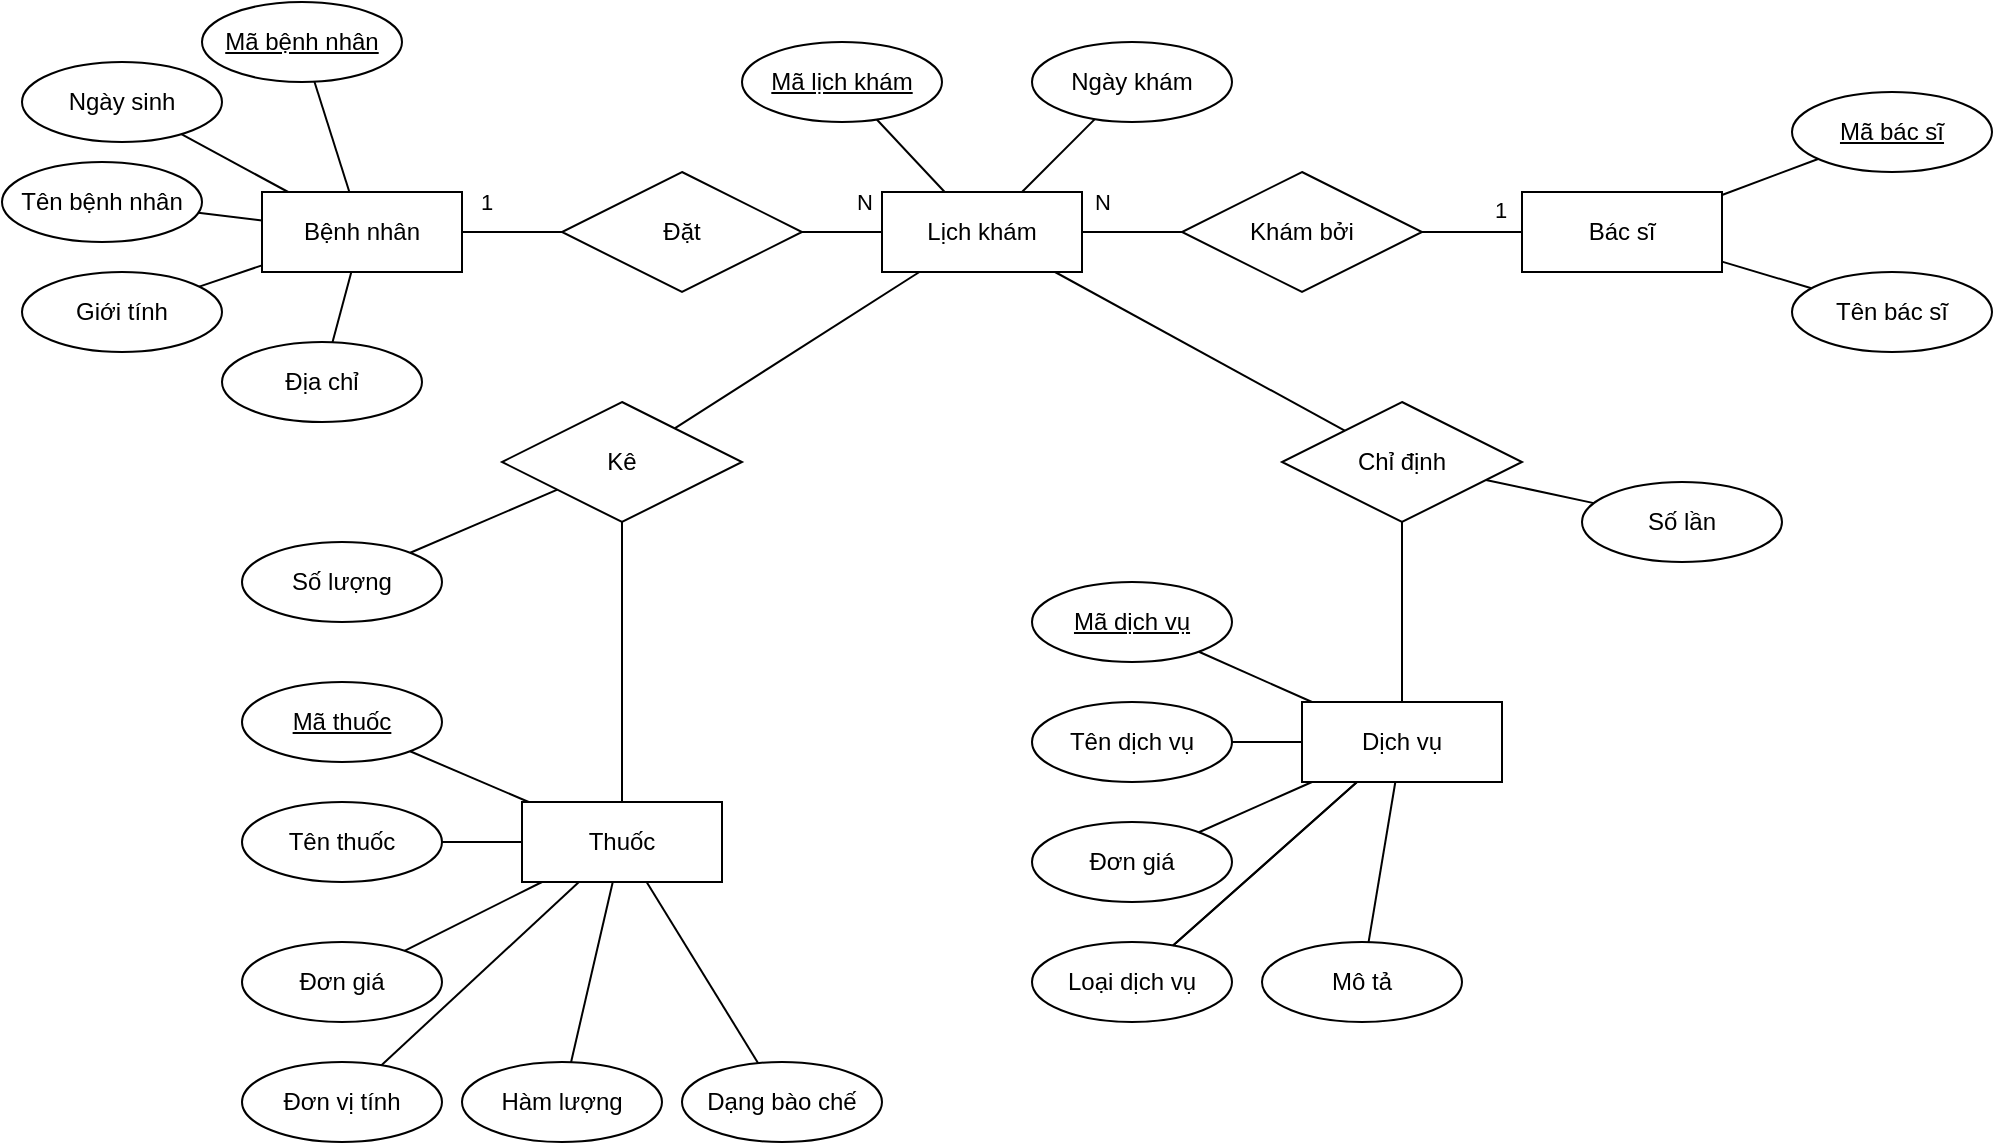 <mxfile version="28.2.5">
  <diagram name="Trang-1" id="H5lg2z9Te59hbDJbnJwM">
    <mxGraphModel dx="1599" dy="458" grid="1" gridSize="10" guides="1" tooltips="1" connect="1" arrows="1" fold="1" page="1" pageScale="1" pageWidth="850" pageHeight="1100" math="0" shadow="0">
      <root>
        <mxCell id="0" />
        <mxCell id="1" parent="0" />
        <mxCell id="yGRbi4KO7RVHTe-3o-sF-1" value="Bệnh nhân" style="whiteSpace=wrap;html=1;align=center;" vertex="1" parent="1">
          <mxGeometry x="40" y="185" width="100" height="40" as="geometry" />
        </mxCell>
        <mxCell id="yGRbi4KO7RVHTe-3o-sF-2" value="Mã bệnh nhân" style="ellipse;whiteSpace=wrap;html=1;align=center;fontStyle=4;" vertex="1" parent="1">
          <mxGeometry x="10" y="90" width="100" height="40" as="geometry" />
        </mxCell>
        <mxCell id="yGRbi4KO7RVHTe-3o-sF-3" value="Tên bệnh nhân" style="ellipse;whiteSpace=wrap;html=1;align=center;" vertex="1" parent="1">
          <mxGeometry x="-90" y="170" width="100" height="40" as="geometry" />
        </mxCell>
        <mxCell id="yGRbi4KO7RVHTe-3o-sF-4" value="Ngày sinh" style="ellipse;whiteSpace=wrap;html=1;align=center;" vertex="1" parent="1">
          <mxGeometry x="-80" y="120" width="100" height="40" as="geometry" />
        </mxCell>
        <mxCell id="yGRbi4KO7RVHTe-3o-sF-5" value="Bác sĩ" style="whiteSpace=wrap;html=1;align=center;" vertex="1" parent="1">
          <mxGeometry x="670" y="185" width="100" height="40" as="geometry" />
        </mxCell>
        <mxCell id="yGRbi4KO7RVHTe-3o-sF-6" value="Mã bác sĩ" style="ellipse;whiteSpace=wrap;html=1;align=center;fontStyle=4;" vertex="1" parent="1">
          <mxGeometry x="805" y="135" width="100" height="40" as="geometry" />
        </mxCell>
        <mxCell id="yGRbi4KO7RVHTe-3o-sF-7" value="Tên bác sĩ" style="ellipse;whiteSpace=wrap;html=1;align=center;" vertex="1" parent="1">
          <mxGeometry x="805" y="225" width="100" height="40" as="geometry" />
        </mxCell>
        <mxCell id="yGRbi4KO7RVHTe-3o-sF-8" value="Lịch khám" style="whiteSpace=wrap;html=1;align=center;" vertex="1" parent="1">
          <mxGeometry x="350" y="185" width="100" height="40" as="geometry" />
        </mxCell>
        <mxCell id="yGRbi4KO7RVHTe-3o-sF-9" value="Mã lịch khám" style="ellipse;whiteSpace=wrap;html=1;align=center;fontStyle=4;" vertex="1" parent="1">
          <mxGeometry x="280" y="110" width="100" height="40" as="geometry" />
        </mxCell>
        <mxCell id="yGRbi4KO7RVHTe-3o-sF-10" value="Ngày khám" style="ellipse;whiteSpace=wrap;html=1;align=center;" vertex="1" parent="1">
          <mxGeometry x="425" y="110" width="100" height="40" as="geometry" />
        </mxCell>
        <mxCell id="yGRbi4KO7RVHTe-3o-sF-11" value="" style="endArrow=none;html=1;rounded=0;" edge="1" parent="1" source="yGRbi4KO7RVHTe-3o-sF-2" target="yGRbi4KO7RVHTe-3o-sF-1">
          <mxGeometry relative="1" as="geometry">
            <mxPoint x="140" y="295" as="sourcePoint" />
            <mxPoint x="300" y="295" as="targetPoint" />
            <Array as="points" />
          </mxGeometry>
        </mxCell>
        <mxCell id="yGRbi4KO7RVHTe-3o-sF-12" value="" style="endArrow=none;html=1;rounded=0;" edge="1" parent="1" source="yGRbi4KO7RVHTe-3o-sF-4" target="yGRbi4KO7RVHTe-3o-sF-1">
          <mxGeometry relative="1" as="geometry">
            <mxPoint x="150" y="265" as="sourcePoint" />
            <mxPoint x="209" y="290" as="targetPoint" />
          </mxGeometry>
        </mxCell>
        <mxCell id="yGRbi4KO7RVHTe-3o-sF-13" value="" style="endArrow=none;html=1;rounded=0;" edge="1" parent="1" source="yGRbi4KO7RVHTe-3o-sF-3" target="yGRbi4KO7RVHTe-3o-sF-1">
          <mxGeometry relative="1" as="geometry">
            <mxPoint x="130" y="275" as="sourcePoint" />
            <mxPoint x="170" y="275" as="targetPoint" />
          </mxGeometry>
        </mxCell>
        <mxCell id="yGRbi4KO7RVHTe-3o-sF-14" value="" style="endArrow=none;html=1;rounded=0;" edge="1" parent="1" source="yGRbi4KO7RVHTe-3o-sF-6" target="yGRbi4KO7RVHTe-3o-sF-5">
          <mxGeometry relative="1" as="geometry">
            <mxPoint x="625" y="175" as="sourcePoint" />
            <mxPoint x="684" y="200" as="targetPoint" />
          </mxGeometry>
        </mxCell>
        <mxCell id="yGRbi4KO7RVHTe-3o-sF-15" value="" style="endArrow=none;html=1;rounded=0;" edge="1" parent="1" source="yGRbi4KO7RVHTe-3o-sF-7" target="yGRbi4KO7RVHTe-3o-sF-5">
          <mxGeometry relative="1" as="geometry">
            <mxPoint x="893" y="185" as="sourcePoint" />
            <mxPoint x="845" y="203" as="targetPoint" />
          </mxGeometry>
        </mxCell>
        <mxCell id="yGRbi4KO7RVHTe-3o-sF-16" value="" style="endArrow=none;html=1;rounded=0;" edge="1" parent="1" source="yGRbi4KO7RVHTe-3o-sF-9" target="yGRbi4KO7RVHTe-3o-sF-8">
          <mxGeometry relative="1" as="geometry">
            <mxPoint x="230" y="295" as="sourcePoint" />
            <mxPoint x="289" y="270" as="targetPoint" />
          </mxGeometry>
        </mxCell>
        <mxCell id="yGRbi4KO7RVHTe-3o-sF-17" value="" style="endArrow=none;html=1;rounded=0;" edge="1" parent="1" source="yGRbi4KO7RVHTe-3o-sF-10" target="yGRbi4KO7RVHTe-3o-sF-8">
          <mxGeometry relative="1" as="geometry">
            <mxPoint x="440" y="401" as="sourcePoint" />
            <mxPoint x="481" y="360" as="targetPoint" />
          </mxGeometry>
        </mxCell>
        <mxCell id="yGRbi4KO7RVHTe-3o-sF-18" value="Đặt" style="shape=rhombus;perimeter=rhombusPerimeter;whiteSpace=wrap;html=1;align=center;" vertex="1" parent="1">
          <mxGeometry x="190" y="175" width="120" height="60" as="geometry" />
        </mxCell>
        <mxCell id="yGRbi4KO7RVHTe-3o-sF-19" value="" style="endArrow=none;html=1;rounded=0;" edge="1" parent="1" source="yGRbi4KO7RVHTe-3o-sF-1">
          <mxGeometry relative="1" as="geometry">
            <mxPoint x="250" y="260" as="sourcePoint" />
            <mxPoint x="190" y="205" as="targetPoint" />
          </mxGeometry>
        </mxCell>
        <mxCell id="yGRbi4KO7RVHTe-3o-sF-20" value="1" style="edgeLabel;html=1;align=center;verticalAlign=middle;resizable=0;points=[];" vertex="1" connectable="0" parent="yGRbi4KO7RVHTe-3o-sF-19">
          <mxGeometry x="-0.547" y="2" relative="1" as="geometry">
            <mxPoint y="-13" as="offset" />
          </mxGeometry>
        </mxCell>
        <mxCell id="yGRbi4KO7RVHTe-3o-sF-21" value="" style="endArrow=none;html=1;rounded=0;" edge="1" parent="1" source="yGRbi4KO7RVHTe-3o-sF-18" target="yGRbi4KO7RVHTe-3o-sF-8">
          <mxGeometry relative="1" as="geometry">
            <mxPoint x="250" y="250" as="sourcePoint" />
            <mxPoint x="300" y="250" as="targetPoint" />
          </mxGeometry>
        </mxCell>
        <mxCell id="yGRbi4KO7RVHTe-3o-sF-22" value="N" style="edgeLabel;html=1;align=center;verticalAlign=middle;resizable=0;points=[];" vertex="1" connectable="0" parent="yGRbi4KO7RVHTe-3o-sF-21">
          <mxGeometry x="0.167" y="-2" relative="1" as="geometry">
            <mxPoint x="7" y="-17" as="offset" />
          </mxGeometry>
        </mxCell>
        <mxCell id="yGRbi4KO7RVHTe-3o-sF-23" value="Khám bởi" style="shape=rhombus;perimeter=rhombusPerimeter;whiteSpace=wrap;html=1;align=center;" vertex="1" parent="1">
          <mxGeometry x="500" y="175" width="120" height="60" as="geometry" />
        </mxCell>
        <mxCell id="yGRbi4KO7RVHTe-3o-sF-24" value="" style="endArrow=none;html=1;rounded=0;" edge="1" parent="1" source="yGRbi4KO7RVHTe-3o-sF-5" target="yGRbi4KO7RVHTe-3o-sF-23">
          <mxGeometry relative="1" as="geometry">
            <mxPoint x="722.589" y="175" as="sourcePoint" />
            <mxPoint x="650" y="205" as="targetPoint" />
          </mxGeometry>
        </mxCell>
        <mxCell id="yGRbi4KO7RVHTe-3o-sF-25" value="1" style="edgeLabel;html=1;align=center;verticalAlign=middle;resizable=0;points=[];" vertex="1" connectable="0" parent="yGRbi4KO7RVHTe-3o-sF-24">
          <mxGeometry x="-0.547" y="2" relative="1" as="geometry">
            <mxPoint y="-13" as="offset" />
          </mxGeometry>
        </mxCell>
        <mxCell id="yGRbi4KO7RVHTe-3o-sF-26" value="" style="endArrow=none;html=1;rounded=0;" edge="1" parent="1" source="yGRbi4KO7RVHTe-3o-sF-23" target="yGRbi4KO7RVHTe-3o-sF-8">
          <mxGeometry relative="1" as="geometry">
            <mxPoint x="543.7" y="335" as="sourcePoint" />
            <mxPoint x="449.996" y="175" as="targetPoint" />
          </mxGeometry>
        </mxCell>
        <mxCell id="yGRbi4KO7RVHTe-3o-sF-27" value="N" style="edgeLabel;html=1;align=center;verticalAlign=middle;resizable=0;points=[];" vertex="1" connectable="0" parent="yGRbi4KO7RVHTe-3o-sF-26">
          <mxGeometry x="0.167" y="-2" relative="1" as="geometry">
            <mxPoint x="-11" y="-13" as="offset" />
          </mxGeometry>
        </mxCell>
        <mxCell id="yGRbi4KO7RVHTe-3o-sF-28" value="Thuốc" style="whiteSpace=wrap;html=1;align=center;" vertex="1" parent="1">
          <mxGeometry x="170" y="490" width="100" height="40" as="geometry" />
        </mxCell>
        <mxCell id="yGRbi4KO7RVHTe-3o-sF-29" value="Mã thuốc" style="ellipse;whiteSpace=wrap;html=1;align=center;fontStyle=4;" vertex="1" parent="1">
          <mxGeometry x="30" y="430" width="100" height="40" as="geometry" />
        </mxCell>
        <mxCell id="yGRbi4KO7RVHTe-3o-sF-30" value="Tên thuốc" style="ellipse;whiteSpace=wrap;html=1;align=center;" vertex="1" parent="1">
          <mxGeometry x="30" y="490" width="100" height="40" as="geometry" />
        </mxCell>
        <mxCell id="yGRbi4KO7RVHTe-3o-sF-31" value="Kê" style="shape=rhombus;perimeter=rhombusPerimeter;whiteSpace=wrap;html=1;align=center;" vertex="1" parent="1">
          <mxGeometry x="160" y="290" width="120" height="60" as="geometry" />
        </mxCell>
        <mxCell id="yGRbi4KO7RVHTe-3o-sF-32" value="" style="endArrow=none;html=1;rounded=0;" edge="1" parent="1" source="yGRbi4KO7RVHTe-3o-sF-29" target="yGRbi4KO7RVHTe-3o-sF-28">
          <mxGeometry relative="1" as="geometry">
            <mxPoint x="210" y="490" as="sourcePoint" />
            <mxPoint x="370" y="490" as="targetPoint" />
          </mxGeometry>
        </mxCell>
        <mxCell id="yGRbi4KO7RVHTe-3o-sF-33" value="" style="endArrow=none;html=1;rounded=0;" edge="1" parent="1" source="yGRbi4KO7RVHTe-3o-sF-30" target="yGRbi4KO7RVHTe-3o-sF-28">
          <mxGeometry relative="1" as="geometry">
            <mxPoint x="230" y="581" as="sourcePoint" />
            <mxPoint x="271" y="540" as="targetPoint" />
          </mxGeometry>
        </mxCell>
        <mxCell id="yGRbi4KO7RVHTe-3o-sF-34" value="" style="endArrow=none;html=1;rounded=0;" edge="1" parent="1" source="yGRbi4KO7RVHTe-3o-sF-28" target="yGRbi4KO7RVHTe-3o-sF-31">
          <mxGeometry relative="1" as="geometry">
            <mxPoint x="336" y="532" as="sourcePoint" />
            <mxPoint x="290" y="490" as="targetPoint" />
          </mxGeometry>
        </mxCell>
        <mxCell id="yGRbi4KO7RVHTe-3o-sF-35" value="" style="endArrow=none;html=1;rounded=0;" edge="1" parent="1" source="yGRbi4KO7RVHTe-3o-sF-31" target="yGRbi4KO7RVHTe-3o-sF-8">
          <mxGeometry relative="1" as="geometry">
            <mxPoint x="410" y="390" as="sourcePoint" />
            <mxPoint x="410" y="330" as="targetPoint" />
          </mxGeometry>
        </mxCell>
        <mxCell id="yGRbi4KO7RVHTe-3o-sF-36" value="Đơn giá" style="ellipse;whiteSpace=wrap;html=1;align=center;" vertex="1" parent="1">
          <mxGeometry x="30" y="560" width="100" height="40" as="geometry" />
        </mxCell>
        <mxCell id="yGRbi4KO7RVHTe-3o-sF-37" value="Đơn vị tính" style="ellipse;whiteSpace=wrap;html=1;align=center;" vertex="1" parent="1">
          <mxGeometry x="30" y="620" width="100" height="40" as="geometry" />
        </mxCell>
        <mxCell id="yGRbi4KO7RVHTe-3o-sF-38" value="" style="endArrow=none;html=1;rounded=0;" edge="1" parent="1" source="yGRbi4KO7RVHTe-3o-sF-36" target="yGRbi4KO7RVHTe-3o-sF-28">
          <mxGeometry relative="1" as="geometry">
            <mxPoint x="220" y="600" as="sourcePoint" />
            <mxPoint x="242" y="550" as="targetPoint" />
          </mxGeometry>
        </mxCell>
        <mxCell id="yGRbi4KO7RVHTe-3o-sF-39" value="" style="endArrow=none;html=1;rounded=0;" edge="1" parent="1" source="yGRbi4KO7RVHTe-3o-sF-37" target="yGRbi4KO7RVHTe-3o-sF-28">
          <mxGeometry relative="1" as="geometry">
            <mxPoint x="332" y="601" as="sourcePoint" />
            <mxPoint x="290" y="550" as="targetPoint" />
          </mxGeometry>
        </mxCell>
        <mxCell id="yGRbi4KO7RVHTe-3o-sF-40" value="Dịch vụ" style="whiteSpace=wrap;html=1;align=center;" vertex="1" parent="1">
          <mxGeometry x="560" y="440" width="100" height="40" as="geometry" />
        </mxCell>
        <mxCell id="yGRbi4KO7RVHTe-3o-sF-41" value="Đơn giá" style="ellipse;whiteSpace=wrap;html=1;align=center;" vertex="1" parent="1">
          <mxGeometry x="425" y="500" width="100" height="40" as="geometry" />
        </mxCell>
        <mxCell id="yGRbi4KO7RVHTe-3o-sF-42" value="Mã dịch vụ" style="ellipse;whiteSpace=wrap;html=1;align=center;fontStyle=4;" vertex="1" parent="1">
          <mxGeometry x="425" y="380" width="100" height="40" as="geometry" />
        </mxCell>
        <mxCell id="yGRbi4KO7RVHTe-3o-sF-43" value="Tên dịch vụ" style="ellipse;whiteSpace=wrap;html=1;align=center;" vertex="1" parent="1">
          <mxGeometry x="425" y="440" width="100" height="40" as="geometry" />
        </mxCell>
        <mxCell id="yGRbi4KO7RVHTe-3o-sF-44" value="Loại dịch vụ" style="ellipse;whiteSpace=wrap;html=1;align=center;" vertex="1" parent="1">
          <mxGeometry x="425" y="560" width="100" height="40" as="geometry" />
        </mxCell>
        <mxCell id="yGRbi4KO7RVHTe-3o-sF-45" value="Mô tả" style="ellipse;whiteSpace=wrap;html=1;align=center;" vertex="1" parent="1">
          <mxGeometry x="540" y="560" width="100" height="40" as="geometry" />
        </mxCell>
        <mxCell id="yGRbi4KO7RVHTe-3o-sF-46" value="" style="endArrow=none;html=1;rounded=0;" edge="1" parent="1" source="yGRbi4KO7RVHTe-3o-sF-42" target="yGRbi4KO7RVHTe-3o-sF-40">
          <mxGeometry relative="1" as="geometry">
            <mxPoint x="547" y="468" as="sourcePoint" />
            <mxPoint x="470" y="450" as="targetPoint" />
          </mxGeometry>
        </mxCell>
        <mxCell id="yGRbi4KO7RVHTe-3o-sF-47" value="" style="endArrow=none;html=1;rounded=0;" edge="1" parent="1" source="yGRbi4KO7RVHTe-3o-sF-43" target="yGRbi4KO7RVHTe-3o-sF-40">
          <mxGeometry relative="1" as="geometry">
            <mxPoint x="590" y="621" as="sourcePoint" />
            <mxPoint x="681" y="530" as="targetPoint" />
          </mxGeometry>
        </mxCell>
        <mxCell id="yGRbi4KO7RVHTe-3o-sF-48" value="" style="endArrow=none;html=1;rounded=0;" edge="1" parent="1" source="yGRbi4KO7RVHTe-3o-sF-44" target="yGRbi4KO7RVHTe-3o-sF-40">
          <mxGeometry relative="1" as="geometry">
            <mxPoint x="650" y="641" as="sourcePoint" />
            <mxPoint x="741" y="550" as="targetPoint" />
          </mxGeometry>
        </mxCell>
        <mxCell id="yGRbi4KO7RVHTe-3o-sF-49" value="" style="endArrow=none;html=1;rounded=0;" edge="1" parent="1" source="yGRbi4KO7RVHTe-3o-sF-44" target="yGRbi4KO7RVHTe-3o-sF-40">
          <mxGeometry relative="1" as="geometry">
            <mxPoint x="720" y="611" as="sourcePoint" />
            <mxPoint x="811" y="520" as="targetPoint" />
          </mxGeometry>
        </mxCell>
        <mxCell id="yGRbi4KO7RVHTe-3o-sF-50" value="" style="endArrow=none;html=1;rounded=0;" edge="1" parent="1" source="yGRbi4KO7RVHTe-3o-sF-45" target="yGRbi4KO7RVHTe-3o-sF-40">
          <mxGeometry relative="1" as="geometry">
            <mxPoint x="740" y="621" as="sourcePoint" />
            <mxPoint x="831" y="530" as="targetPoint" />
          </mxGeometry>
        </mxCell>
        <mxCell id="yGRbi4KO7RVHTe-3o-sF-51" value="Chỉ định" style="shape=rhombus;perimeter=rhombusPerimeter;whiteSpace=wrap;html=1;align=center;" vertex="1" parent="1">
          <mxGeometry x="550" y="290" width="120" height="60" as="geometry" />
        </mxCell>
        <mxCell id="yGRbi4KO7RVHTe-3o-sF-52" value="" style="endArrow=none;html=1;rounded=0;" edge="1" parent="1" source="yGRbi4KO7RVHTe-3o-sF-40" target="yGRbi4KO7RVHTe-3o-sF-51">
          <mxGeometry relative="1" as="geometry">
            <mxPoint x="540" y="561" as="sourcePoint" />
            <mxPoint x="631" y="470" as="targetPoint" />
          </mxGeometry>
        </mxCell>
        <mxCell id="yGRbi4KO7RVHTe-3o-sF-53" value="" style="endArrow=none;html=1;rounded=0;" edge="1" parent="1" source="yGRbi4KO7RVHTe-3o-sF-51" target="yGRbi4KO7RVHTe-3o-sF-8">
          <mxGeometry relative="1" as="geometry">
            <mxPoint x="673" y="419" as="sourcePoint" />
            <mxPoint x="600" y="340" as="targetPoint" />
          </mxGeometry>
        </mxCell>
        <mxCell id="yGRbi4KO7RVHTe-3o-sF-54" value="Hàm lượng" style="ellipse;whiteSpace=wrap;html=1;align=center;" vertex="1" parent="1">
          <mxGeometry x="140" y="620" width="100" height="40" as="geometry" />
        </mxCell>
        <mxCell id="yGRbi4KO7RVHTe-3o-sF-56" value="" style="endArrow=none;html=1;rounded=0;" edge="1" parent="1" source="yGRbi4KO7RVHTe-3o-sF-54" target="yGRbi4KO7RVHTe-3o-sF-28">
          <mxGeometry relative="1" as="geometry">
            <mxPoint x="180" y="730" as="sourcePoint" />
            <mxPoint x="259" y="580" as="targetPoint" />
          </mxGeometry>
        </mxCell>
        <mxCell id="yGRbi4KO7RVHTe-3o-sF-57" value="Dạng bào chế" style="ellipse;whiteSpace=wrap;html=1;align=center;" vertex="1" parent="1">
          <mxGeometry x="250" y="620" width="100" height="40" as="geometry" />
        </mxCell>
        <mxCell id="yGRbi4KO7RVHTe-3o-sF-58" value="" style="endArrow=none;html=1;rounded=0;" edge="1" parent="1" source="yGRbi4KO7RVHTe-3o-sF-57" target="yGRbi4KO7RVHTe-3o-sF-28">
          <mxGeometry relative="1" as="geometry">
            <mxPoint x="210" y="730" as="sourcePoint" />
            <mxPoint x="282" y="580" as="targetPoint" />
          </mxGeometry>
        </mxCell>
        <mxCell id="yGRbi4KO7RVHTe-3o-sF-59" value="" style="endArrow=none;html=1;rounded=0;" edge="1" parent="1" source="yGRbi4KO7RVHTe-3o-sF-41" target="yGRbi4KO7RVHTe-3o-sF-40">
          <mxGeometry relative="1" as="geometry">
            <mxPoint x="550" y="630" as="sourcePoint" />
            <mxPoint x="585" y="630" as="targetPoint" />
          </mxGeometry>
        </mxCell>
        <mxCell id="yGRbi4KO7RVHTe-3o-sF-60" value="Giới tính" style="ellipse;whiteSpace=wrap;html=1;align=center;" vertex="1" parent="1">
          <mxGeometry x="-80" y="225" width="100" height="40" as="geometry" />
        </mxCell>
        <mxCell id="yGRbi4KO7RVHTe-3o-sF-61" value="" style="endArrow=none;html=1;rounded=0;" edge="1" parent="1" source="yGRbi4KO7RVHTe-3o-sF-60" target="yGRbi4KO7RVHTe-3o-sF-1">
          <mxGeometry relative="1" as="geometry">
            <mxPoint x="10" y="265" as="sourcePoint" />
            <mxPoint x="69" y="240" as="targetPoint" />
          </mxGeometry>
        </mxCell>
        <mxCell id="yGRbi4KO7RVHTe-3o-sF-62" value="Địa chỉ" style="ellipse;whiteSpace=wrap;html=1;align=center;" vertex="1" parent="1">
          <mxGeometry x="20" y="260" width="100" height="40" as="geometry" />
        </mxCell>
        <mxCell id="yGRbi4KO7RVHTe-3o-sF-63" value="" style="endArrow=none;html=1;rounded=0;" edge="1" parent="1" source="yGRbi4KO7RVHTe-3o-sF-62" target="yGRbi4KO7RVHTe-3o-sF-1">
          <mxGeometry relative="1" as="geometry">
            <mxPoint x="-130" y="370" as="sourcePoint" />
            <mxPoint x="-98" y="360" as="targetPoint" />
          </mxGeometry>
        </mxCell>
        <mxCell id="yGRbi4KO7RVHTe-3o-sF-65" value="Số lượng" style="ellipse;whiteSpace=wrap;html=1;align=center;" vertex="1" parent="1">
          <mxGeometry x="30" y="360" width="100" height="40" as="geometry" />
        </mxCell>
        <mxCell id="yGRbi4KO7RVHTe-3o-sF-67" value="" style="endArrow=none;html=1;rounded=0;" edge="1" parent="1" source="yGRbi4KO7RVHTe-3o-sF-65" target="yGRbi4KO7RVHTe-3o-sF-31">
          <mxGeometry relative="1" as="geometry">
            <mxPoint x="97.651" y="319.998" as="sourcePoint" />
            <mxPoint x="200" y="436.14" as="targetPoint" />
          </mxGeometry>
        </mxCell>
        <mxCell id="yGRbi4KO7RVHTe-3o-sF-69" value="Số lần" style="ellipse;whiteSpace=wrap;html=1;align=center;" vertex="1" parent="1">
          <mxGeometry x="700" y="330" width="100" height="40" as="geometry" />
        </mxCell>
        <mxCell id="yGRbi4KO7RVHTe-3o-sF-70" value="" style="endArrow=none;html=1;rounded=0;" edge="1" parent="1" source="yGRbi4KO7RVHTe-3o-sF-69" target="yGRbi4KO7RVHTe-3o-sF-51">
          <mxGeometry relative="1" as="geometry">
            <mxPoint x="150" y="377" as="sourcePoint" />
            <mxPoint x="203" y="360" as="targetPoint" />
          </mxGeometry>
        </mxCell>
      </root>
    </mxGraphModel>
  </diagram>
</mxfile>
